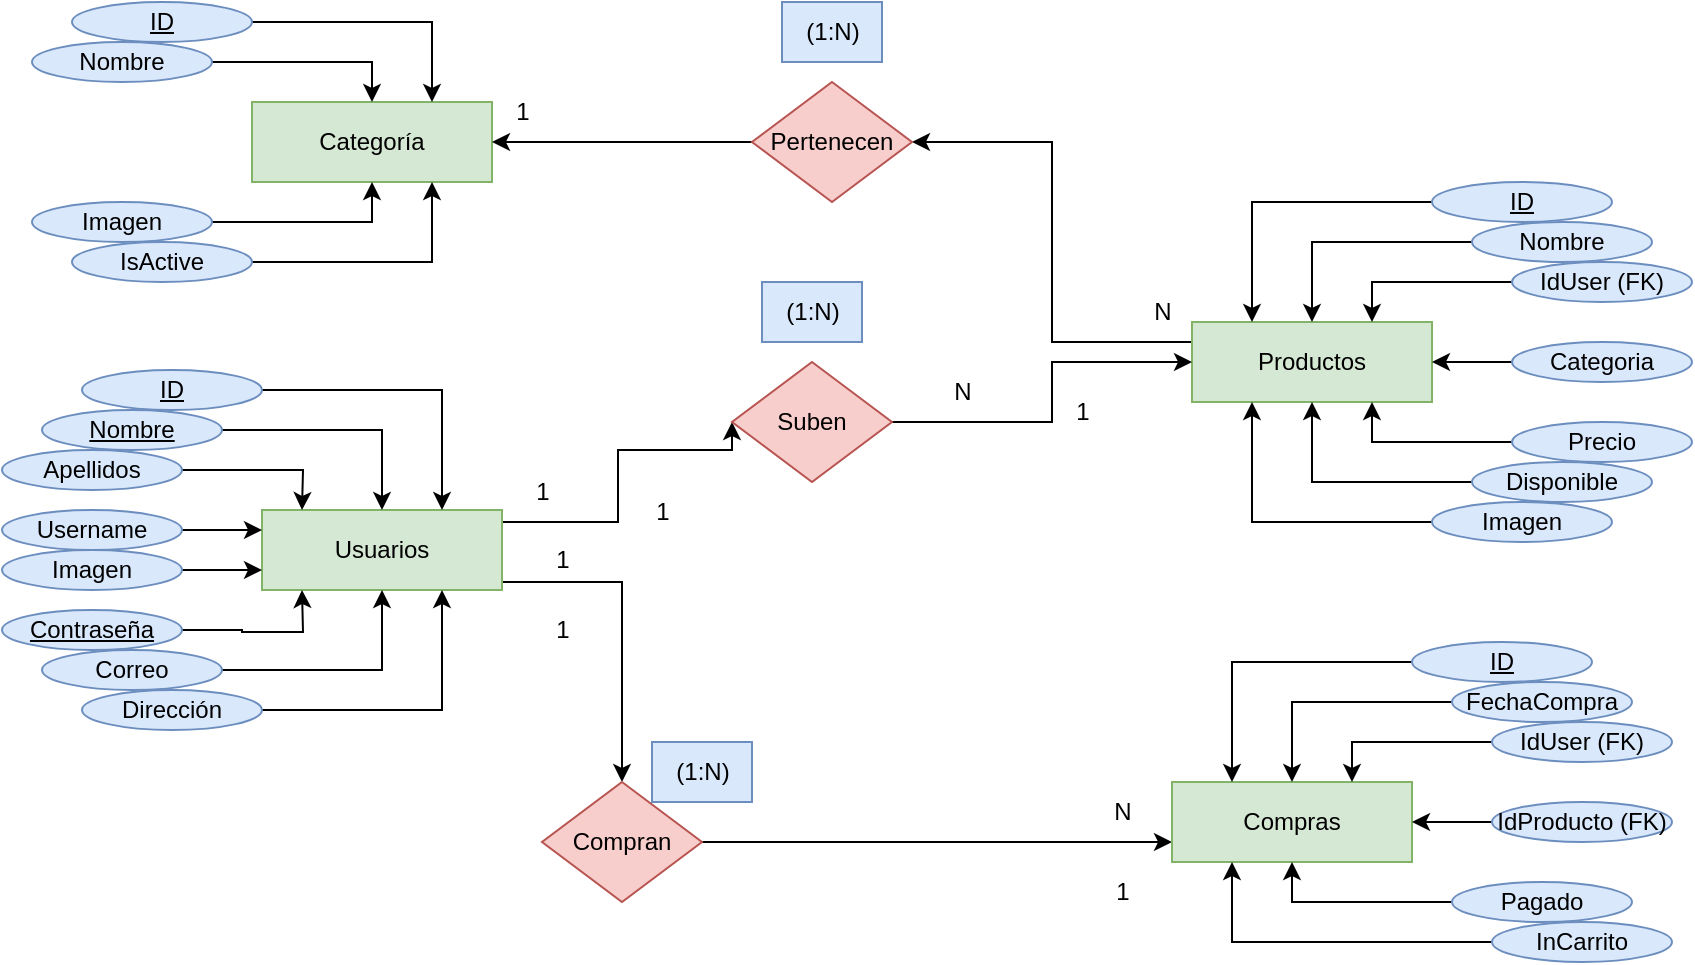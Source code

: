 <mxfile version="26.1.3">
  <diagram name="Página-1" id="AUZy9N6doEFzxFLyX9WA">
    <mxGraphModel dx="1799" dy="936" grid="1" gridSize="10" guides="1" tooltips="1" connect="1" arrows="1" fold="1" page="1" pageScale="1" pageWidth="1169" pageHeight="827" math="0" shadow="0">
      <root>
        <mxCell id="0" />
        <mxCell id="1" parent="0" />
        <mxCell id="dUcWwCWo96VUqdSj0CyP-47" style="edgeStyle=orthogonalEdgeStyle;rounded=0;orthogonalLoop=1;jettySize=auto;html=1;entryX=0;entryY=0.5;entryDx=0;entryDy=0;" edge="1" parent="1" source="BD7i1XrLmSHp17CCOzVs-1" target="BD7i1XrLmSHp17CCOzVs-3">
          <mxGeometry relative="1" as="geometry">
            <Array as="points">
              <mxPoint x="503" y="400" />
              <mxPoint x="503" y="364" />
            </Array>
          </mxGeometry>
        </mxCell>
        <mxCell id="dUcWwCWo96VUqdSj0CyP-62" style="edgeStyle=orthogonalEdgeStyle;rounded=0;orthogonalLoop=1;jettySize=auto;html=1;entryX=0.5;entryY=0;entryDx=0;entryDy=0;" edge="1" parent="1" source="BD7i1XrLmSHp17CCOzVs-1" target="BD7i1XrLmSHp17CCOzVs-6">
          <mxGeometry relative="1" as="geometry">
            <Array as="points">
              <mxPoint x="505" y="430" />
            </Array>
          </mxGeometry>
        </mxCell>
        <mxCell id="BD7i1XrLmSHp17CCOzVs-1" value="Usuarios" style="rounded=0;whiteSpace=wrap;html=1;fillColor=#d5e8d4;strokeColor=#82b366;" parent="1" vertex="1">
          <mxGeometry x="325" y="394" width="120" height="40" as="geometry" />
        </mxCell>
        <mxCell id="dUcWwCWo96VUqdSj0CyP-43" style="edgeStyle=orthogonalEdgeStyle;rounded=0;orthogonalLoop=1;jettySize=auto;html=1;entryX=1;entryY=0.5;entryDx=0;entryDy=0;" edge="1" parent="1" source="BD7i1XrLmSHp17CCOzVs-2" target="dUcWwCWo96VUqdSj0CyP-42">
          <mxGeometry relative="1" as="geometry">
            <Array as="points">
              <mxPoint x="720" y="310" />
              <mxPoint x="720" y="210" />
            </Array>
          </mxGeometry>
        </mxCell>
        <mxCell id="BD7i1XrLmSHp17CCOzVs-2" value="Productos" style="rounded=0;whiteSpace=wrap;html=1;fillColor=#d5e8d4;strokeColor=#82b366;" parent="1" vertex="1">
          <mxGeometry x="790" y="300" width="120" height="40" as="geometry" />
        </mxCell>
        <mxCell id="dUcWwCWo96VUqdSj0CyP-48" style="edgeStyle=orthogonalEdgeStyle;rounded=0;orthogonalLoop=1;jettySize=auto;html=1;" edge="1" parent="1" source="BD7i1XrLmSHp17CCOzVs-3">
          <mxGeometry relative="1" as="geometry">
            <mxPoint x="790" y="320" as="targetPoint" />
            <Array as="points">
              <mxPoint x="720" y="350" />
              <mxPoint x="720" y="320" />
              <mxPoint x="790" y="320" />
            </Array>
          </mxGeometry>
        </mxCell>
        <mxCell id="BD7i1XrLmSHp17CCOzVs-3" value="Suben" style="rhombus;whiteSpace=wrap;html=1;fillColor=#f8cecc;strokeColor=#b85450;" parent="1" vertex="1">
          <mxGeometry x="560" y="320" width="80" height="60" as="geometry" />
        </mxCell>
        <mxCell id="dUcWwCWo96VUqdSj0CyP-63" style="edgeStyle=orthogonalEdgeStyle;rounded=0;orthogonalLoop=1;jettySize=auto;html=1;entryX=0;entryY=0.75;entryDx=0;entryDy=0;" edge="1" parent="1" source="BD7i1XrLmSHp17CCOzVs-6" target="dUcWwCWo96VUqdSj0CyP-20">
          <mxGeometry relative="1" as="geometry" />
        </mxCell>
        <mxCell id="BD7i1XrLmSHp17CCOzVs-6" value="Compran" style="rhombus;whiteSpace=wrap;html=1;fillColor=#f8cecc;strokeColor=#b85450;" parent="1" vertex="1">
          <mxGeometry x="465" y="530" width="80" height="60" as="geometry" />
        </mxCell>
        <mxCell id="BD7i1XrLmSHp17CCOzVs-11" value="" style="edgeStyle=orthogonalEdgeStyle;rounded=0;orthogonalLoop=1;jettySize=auto;html=1;entryX=0.75;entryY=0;entryDx=0;entryDy=0;" parent="1" source="BD7i1XrLmSHp17CCOzVs-10" target="BD7i1XrLmSHp17CCOzVs-1" edge="1">
          <mxGeometry relative="1" as="geometry">
            <Array as="points">
              <mxPoint x="415" y="334" />
            </Array>
          </mxGeometry>
        </mxCell>
        <mxCell id="BD7i1XrLmSHp17CCOzVs-10" value="&lt;u&gt;ID&lt;/u&gt;" style="ellipse;whiteSpace=wrap;html=1;fillColor=#dae8fc;strokeColor=#6c8ebf;" parent="1" vertex="1">
          <mxGeometry x="235" y="324" width="90" height="20" as="geometry" />
        </mxCell>
        <mxCell id="BD7i1XrLmSHp17CCOzVs-13" style="edgeStyle=orthogonalEdgeStyle;rounded=0;orthogonalLoop=1;jettySize=auto;html=1;entryX=0.5;entryY=0;entryDx=0;entryDy=0;" parent="1" source="BD7i1XrLmSHp17CCOzVs-12" target="BD7i1XrLmSHp17CCOzVs-1" edge="1">
          <mxGeometry relative="1" as="geometry" />
        </mxCell>
        <mxCell id="BD7i1XrLmSHp17CCOzVs-12" value="&lt;u&gt;Nombre&lt;/u&gt;" style="ellipse;whiteSpace=wrap;html=1;fillColor=#dae8fc;strokeColor=#6c8ebf;" parent="1" vertex="1">
          <mxGeometry x="215" y="344" width="90" height="20" as="geometry" />
        </mxCell>
        <mxCell id="BD7i1XrLmSHp17CCOzVs-24" style="edgeStyle=orthogonalEdgeStyle;rounded=0;orthogonalLoop=1;jettySize=auto;html=1;entryX=0.25;entryY=0;entryDx=0;entryDy=0;" parent="1" source="BD7i1XrLmSHp17CCOzVs-14" edge="1">
          <mxGeometry relative="1" as="geometry">
            <mxPoint x="345.0" y="394" as="targetPoint" />
          </mxGeometry>
        </mxCell>
        <mxCell id="BD7i1XrLmSHp17CCOzVs-14" value="Apellidos" style="ellipse;whiteSpace=wrap;html=1;fillColor=#dae8fc;strokeColor=#6c8ebf;" parent="1" vertex="1">
          <mxGeometry x="195" y="364" width="90" height="20" as="geometry" />
        </mxCell>
        <mxCell id="BD7i1XrLmSHp17CCOzVs-17" value="" style="edgeStyle=orthogonalEdgeStyle;rounded=0;orthogonalLoop=1;jettySize=auto;html=1;entryX=0.25;entryY=1;entryDx=0;entryDy=0;" parent="1" source="BD7i1XrLmSHp17CCOzVs-16" edge="1">
          <mxGeometry relative="1" as="geometry">
            <mxPoint x="345.0" y="434" as="targetPoint" />
          </mxGeometry>
        </mxCell>
        <mxCell id="BD7i1XrLmSHp17CCOzVs-16" value="&lt;u&gt;Contraseña&lt;/u&gt;" style="ellipse;whiteSpace=wrap;html=1;fillColor=#dae8fc;strokeColor=#6c8ebf;" parent="1" vertex="1">
          <mxGeometry x="195" y="444" width="90" height="20" as="geometry" />
        </mxCell>
        <mxCell id="BD7i1XrLmSHp17CCOzVs-23" style="edgeStyle=orthogonalEdgeStyle;rounded=0;orthogonalLoop=1;jettySize=auto;html=1;entryX=0.5;entryY=1;entryDx=0;entryDy=0;" parent="1" source="BD7i1XrLmSHp17CCOzVs-18" target="BD7i1XrLmSHp17CCOzVs-1" edge="1">
          <mxGeometry relative="1" as="geometry" />
        </mxCell>
        <mxCell id="BD7i1XrLmSHp17CCOzVs-18" value="Correo" style="ellipse;whiteSpace=wrap;html=1;fillColor=#dae8fc;strokeColor=#6c8ebf;" parent="1" vertex="1">
          <mxGeometry x="215" y="464" width="90" height="20" as="geometry" />
        </mxCell>
        <mxCell id="BD7i1XrLmSHp17CCOzVs-22" style="edgeStyle=orthogonalEdgeStyle;rounded=0;orthogonalLoop=1;jettySize=auto;html=1;entryX=0.75;entryY=1;entryDx=0;entryDy=0;" parent="1" source="BD7i1XrLmSHp17CCOzVs-21" target="BD7i1XrLmSHp17CCOzVs-1" edge="1">
          <mxGeometry relative="1" as="geometry">
            <Array as="points">
              <mxPoint x="415" y="494" />
            </Array>
          </mxGeometry>
        </mxCell>
        <mxCell id="BD7i1XrLmSHp17CCOzVs-21" value="Dirección" style="ellipse;whiteSpace=wrap;html=1;fillColor=#dae8fc;strokeColor=#6c8ebf;" parent="1" vertex="1">
          <mxGeometry x="235" y="484" width="90" height="20" as="geometry" />
        </mxCell>
        <mxCell id="BD7i1XrLmSHp17CCOzVs-27" value="" style="edgeStyle=orthogonalEdgeStyle;rounded=0;orthogonalLoop=1;jettySize=auto;html=1;entryX=0;entryY=0.25;entryDx=0;entryDy=0;" parent="1" source="BD7i1XrLmSHp17CCOzVs-25" target="BD7i1XrLmSHp17CCOzVs-1" edge="1">
          <mxGeometry relative="1" as="geometry">
            <mxPoint x="315.0" y="404" as="targetPoint" />
            <Array as="points" />
          </mxGeometry>
        </mxCell>
        <mxCell id="BD7i1XrLmSHp17CCOzVs-25" value="Username" style="ellipse;whiteSpace=wrap;html=1;fillColor=#dae8fc;strokeColor=#6c8ebf;" parent="1" vertex="1">
          <mxGeometry x="195" y="394" width="90" height="20" as="geometry" />
        </mxCell>
        <mxCell id="BD7i1XrLmSHp17CCOzVs-28" value="" style="edgeStyle=orthogonalEdgeStyle;rounded=0;orthogonalLoop=1;jettySize=auto;html=1;entryX=0;entryY=0.75;entryDx=0;entryDy=0;" parent="1" source="BD7i1XrLmSHp17CCOzVs-26" target="BD7i1XrLmSHp17CCOzVs-1" edge="1">
          <mxGeometry relative="1" as="geometry">
            <mxPoint x="315.0" y="424" as="targetPoint" />
            <Array as="points" />
          </mxGeometry>
        </mxCell>
        <mxCell id="BD7i1XrLmSHp17CCOzVs-26" value="Imagen" style="ellipse;whiteSpace=wrap;html=1;fillColor=#dae8fc;strokeColor=#6c8ebf;" parent="1" vertex="1">
          <mxGeometry x="195" y="414" width="90" height="20" as="geometry" />
        </mxCell>
        <mxCell id="BD7i1XrLmSHp17CCOzVs-39" style="edgeStyle=orthogonalEdgeStyle;rounded=0;orthogonalLoop=1;jettySize=auto;html=1;entryX=0.25;entryY=0;entryDx=0;entryDy=0;" parent="1" source="BD7i1XrLmSHp17CCOzVs-29" target="BD7i1XrLmSHp17CCOzVs-2" edge="1">
          <mxGeometry relative="1" as="geometry">
            <Array as="points">
              <mxPoint x="820" y="240" />
            </Array>
          </mxGeometry>
        </mxCell>
        <mxCell id="BD7i1XrLmSHp17CCOzVs-29" value="&lt;u&gt;ID&lt;/u&gt;" style="ellipse;whiteSpace=wrap;html=1;fillColor=#dae8fc;strokeColor=#6c8ebf;flipH=0;flipV=0;" parent="1" vertex="1">
          <mxGeometry x="910" y="230" width="90" height="20" as="geometry" />
        </mxCell>
        <mxCell id="BD7i1XrLmSHp17CCOzVs-40" style="edgeStyle=orthogonalEdgeStyle;rounded=0;orthogonalLoop=1;jettySize=auto;html=1;entryX=0.5;entryY=0;entryDx=0;entryDy=0;" parent="1" source="BD7i1XrLmSHp17CCOzVs-30" target="BD7i1XrLmSHp17CCOzVs-2" edge="1">
          <mxGeometry relative="1" as="geometry" />
        </mxCell>
        <mxCell id="BD7i1XrLmSHp17CCOzVs-30" value="Nombre" style="ellipse;whiteSpace=wrap;html=1;fillColor=#dae8fc;strokeColor=#6c8ebf;flipH=0;flipV=0;" parent="1" vertex="1">
          <mxGeometry x="930" y="250" width="90" height="20" as="geometry" />
        </mxCell>
        <mxCell id="BD7i1XrLmSHp17CCOzVs-41" style="edgeStyle=orthogonalEdgeStyle;rounded=0;orthogonalLoop=1;jettySize=auto;html=1;entryX=0.75;entryY=0;entryDx=0;entryDy=0;" parent="1" source="BD7i1XrLmSHp17CCOzVs-31" target="BD7i1XrLmSHp17CCOzVs-2" edge="1">
          <mxGeometry relative="1" as="geometry" />
        </mxCell>
        <mxCell id="BD7i1XrLmSHp17CCOzVs-31" value="IdUser (FK)" style="ellipse;whiteSpace=wrap;html=1;fillColor=#dae8fc;strokeColor=#6c8ebf;flipH=0;flipV=0;" parent="1" vertex="1">
          <mxGeometry x="950" y="270" width="90" height="20" as="geometry" />
        </mxCell>
        <mxCell id="BD7i1XrLmSHp17CCOzVs-42" style="edgeStyle=orthogonalEdgeStyle;rounded=0;orthogonalLoop=1;jettySize=auto;html=1;" parent="1" source="BD7i1XrLmSHp17CCOzVs-32" edge="1">
          <mxGeometry relative="1" as="geometry">
            <mxPoint x="850" y="340" as="targetPoint" />
            <Array as="points">
              <mxPoint x="850" y="380" />
              <mxPoint x="850" y="340" />
            </Array>
          </mxGeometry>
        </mxCell>
        <mxCell id="BD7i1XrLmSHp17CCOzVs-32" value="Disponible" style="ellipse;whiteSpace=wrap;html=1;fillColor=#dae8fc;strokeColor=#6c8ebf;flipH=0;flipV=0;" parent="1" vertex="1">
          <mxGeometry x="930" y="370" width="90" height="20" as="geometry" />
        </mxCell>
        <mxCell id="BD7i1XrLmSHp17CCOzVs-43" style="edgeStyle=orthogonalEdgeStyle;rounded=0;orthogonalLoop=1;jettySize=auto;html=1;entryX=0.25;entryY=1;entryDx=0;entryDy=0;" parent="1" source="BD7i1XrLmSHp17CCOzVs-33" target="BD7i1XrLmSHp17CCOzVs-2" edge="1">
          <mxGeometry relative="1" as="geometry">
            <Array as="points">
              <mxPoint x="820" y="400" />
            </Array>
          </mxGeometry>
        </mxCell>
        <mxCell id="BD7i1XrLmSHp17CCOzVs-33" value="Imagen" style="ellipse;whiteSpace=wrap;html=1;fillColor=#dae8fc;strokeColor=#6c8ebf;flipH=0;flipV=0;" parent="1" vertex="1">
          <mxGeometry x="910" y="390" width="90" height="20" as="geometry" />
        </mxCell>
        <mxCell id="BD7i1XrLmSHp17CCOzVs-37" style="edgeStyle=orthogonalEdgeStyle;rounded=0;orthogonalLoop=1;jettySize=auto;html=1;entryX=1;entryY=0.25;entryDx=0;entryDy=0;" parent="1" source="BD7i1XrLmSHp17CCOzVs-35" edge="1">
          <mxGeometry relative="1" as="geometry">
            <mxPoint x="910.0" y="320" as="targetPoint" />
          </mxGeometry>
        </mxCell>
        <mxCell id="BD7i1XrLmSHp17CCOzVs-35" value="Categoria" style="ellipse;whiteSpace=wrap;html=1;fillColor=#dae8fc;strokeColor=#6c8ebf;flipH=0;flipV=0;" parent="1" vertex="1">
          <mxGeometry x="950" y="310" width="90" height="20" as="geometry" />
        </mxCell>
        <mxCell id="BD7i1XrLmSHp17CCOzVs-38" style="edgeStyle=orthogonalEdgeStyle;rounded=0;orthogonalLoop=1;jettySize=auto;html=1;entryX=0.75;entryY=1;entryDx=0;entryDy=0;" parent="1" source="BD7i1XrLmSHp17CCOzVs-36" target="BD7i1XrLmSHp17CCOzVs-2" edge="1">
          <mxGeometry relative="1" as="geometry" />
        </mxCell>
        <mxCell id="BD7i1XrLmSHp17CCOzVs-36" value="Precio" style="ellipse;whiteSpace=wrap;html=1;fillColor=#dae8fc;strokeColor=#6c8ebf;flipH=0;flipV=0;" parent="1" vertex="1">
          <mxGeometry x="950" y="350" width="90" height="20" as="geometry" />
        </mxCell>
        <mxCell id="dUcWwCWo96VUqdSj0CyP-1" value="Categoría" style="rounded=0;whiteSpace=wrap;html=1;fillColor=#d5e8d4;strokeColor=#82b366;" vertex="1" parent="1">
          <mxGeometry x="320" y="190" width="120" height="40" as="geometry" />
        </mxCell>
        <mxCell id="dUcWwCWo96VUqdSj0CyP-2" value="" style="edgeStyle=orthogonalEdgeStyle;rounded=0;orthogonalLoop=1;jettySize=auto;html=1;entryX=0.75;entryY=0;entryDx=0;entryDy=0;exitX=1;exitY=0.5;exitDx=0;exitDy=0;" edge="1" parent="1" source="dUcWwCWo96VUqdSj0CyP-3" target="dUcWwCWo96VUqdSj0CyP-1">
          <mxGeometry relative="1" as="geometry">
            <Array as="points">
              <mxPoint x="410" y="150" />
            </Array>
          </mxGeometry>
        </mxCell>
        <mxCell id="dUcWwCWo96VUqdSj0CyP-3" value="&lt;u&gt;ID&lt;/u&gt;" style="ellipse;whiteSpace=wrap;html=1;fillColor=#dae8fc;strokeColor=#6c8ebf;" vertex="1" parent="1">
          <mxGeometry x="230" y="140" width="90" height="20" as="geometry" />
        </mxCell>
        <mxCell id="dUcWwCWo96VUqdSj0CyP-4" style="edgeStyle=orthogonalEdgeStyle;rounded=0;orthogonalLoop=1;jettySize=auto;html=1;entryX=0.5;entryY=0;entryDx=0;entryDy=0;" edge="1" parent="1" source="dUcWwCWo96VUqdSj0CyP-5" target="dUcWwCWo96VUqdSj0CyP-1">
          <mxGeometry relative="1" as="geometry" />
        </mxCell>
        <mxCell id="dUcWwCWo96VUqdSj0CyP-5" value="Nombre" style="ellipse;whiteSpace=wrap;html=1;fillColor=#dae8fc;strokeColor=#6c8ebf;" vertex="1" parent="1">
          <mxGeometry x="210" y="160" width="90" height="20" as="geometry" />
        </mxCell>
        <mxCell id="dUcWwCWo96VUqdSj0CyP-8" value="" style="edgeStyle=orthogonalEdgeStyle;rounded=0;orthogonalLoop=1;jettySize=auto;html=1;entryX=0.75;entryY=1;entryDx=0;entryDy=0;" edge="1" parent="1" source="dUcWwCWo96VUqdSj0CyP-9" target="dUcWwCWo96VUqdSj0CyP-1">
          <mxGeometry relative="1" as="geometry">
            <mxPoint x="340.0" y="230" as="targetPoint" />
            <Array as="points">
              <mxPoint x="410" y="270" />
            </Array>
          </mxGeometry>
        </mxCell>
        <mxCell id="dUcWwCWo96VUqdSj0CyP-9" value="IsActive" style="ellipse;whiteSpace=wrap;html=1;fillColor=#dae8fc;strokeColor=#6c8ebf;" vertex="1" parent="1">
          <mxGeometry x="230" y="260" width="90" height="20" as="geometry" />
        </mxCell>
        <mxCell id="dUcWwCWo96VUqdSj0CyP-14" value="" style="edgeStyle=orthogonalEdgeStyle;rounded=0;orthogonalLoop=1;jettySize=auto;html=1;entryX=0.5;entryY=1;entryDx=0;entryDy=0;" edge="1" parent="1" source="dUcWwCWo96VUqdSj0CyP-15" target="dUcWwCWo96VUqdSj0CyP-1">
          <mxGeometry relative="1" as="geometry">
            <mxPoint x="310.0" y="200" as="targetPoint" />
            <Array as="points" />
          </mxGeometry>
        </mxCell>
        <mxCell id="dUcWwCWo96VUqdSj0CyP-15" value="Imagen" style="ellipse;whiteSpace=wrap;html=1;fillColor=#dae8fc;strokeColor=#6c8ebf;" vertex="1" parent="1">
          <mxGeometry x="210" y="240" width="90" height="20" as="geometry" />
        </mxCell>
        <mxCell id="dUcWwCWo96VUqdSj0CyP-20" value="Compras" style="rounded=0;whiteSpace=wrap;html=1;fillColor=#d5e8d4;strokeColor=#82b366;" vertex="1" parent="1">
          <mxGeometry x="780" y="530" width="120" height="40" as="geometry" />
        </mxCell>
        <mxCell id="dUcWwCWo96VUqdSj0CyP-21" style="edgeStyle=orthogonalEdgeStyle;rounded=0;orthogonalLoop=1;jettySize=auto;html=1;entryX=0.25;entryY=0;entryDx=0;entryDy=0;" edge="1" parent="1" source="dUcWwCWo96VUqdSj0CyP-22" target="dUcWwCWo96VUqdSj0CyP-20">
          <mxGeometry relative="1" as="geometry">
            <Array as="points">
              <mxPoint x="810" y="470" />
            </Array>
          </mxGeometry>
        </mxCell>
        <mxCell id="dUcWwCWo96VUqdSj0CyP-22" value="&lt;u&gt;ID&lt;/u&gt;" style="ellipse;whiteSpace=wrap;html=1;fillColor=#dae8fc;strokeColor=#6c8ebf;flipH=0;flipV=0;" vertex="1" parent="1">
          <mxGeometry x="900" y="460" width="90" height="20" as="geometry" />
        </mxCell>
        <mxCell id="dUcWwCWo96VUqdSj0CyP-23" style="edgeStyle=orthogonalEdgeStyle;rounded=0;orthogonalLoop=1;jettySize=auto;html=1;entryX=0.5;entryY=0;entryDx=0;entryDy=0;" edge="1" parent="1" source="dUcWwCWo96VUqdSj0CyP-24" target="dUcWwCWo96VUqdSj0CyP-20">
          <mxGeometry relative="1" as="geometry" />
        </mxCell>
        <mxCell id="dUcWwCWo96VUqdSj0CyP-24" value="FechaCompra" style="ellipse;whiteSpace=wrap;html=1;fillColor=#dae8fc;strokeColor=#6c8ebf;flipH=0;flipV=0;" vertex="1" parent="1">
          <mxGeometry x="920" y="480" width="90" height="20" as="geometry" />
        </mxCell>
        <mxCell id="dUcWwCWo96VUqdSj0CyP-25" style="edgeStyle=orthogonalEdgeStyle;rounded=0;orthogonalLoop=1;jettySize=auto;html=1;entryX=0.75;entryY=0;entryDx=0;entryDy=0;" edge="1" parent="1" source="dUcWwCWo96VUqdSj0CyP-26" target="dUcWwCWo96VUqdSj0CyP-20">
          <mxGeometry relative="1" as="geometry" />
        </mxCell>
        <mxCell id="dUcWwCWo96VUqdSj0CyP-26" value="IdUser (FK)" style="ellipse;whiteSpace=wrap;html=1;fillColor=#dae8fc;strokeColor=#6c8ebf;flipH=0;flipV=0;" vertex="1" parent="1">
          <mxGeometry x="940" y="500" width="90" height="20" as="geometry" />
        </mxCell>
        <mxCell id="dUcWwCWo96VUqdSj0CyP-36" value="" style="edgeStyle=orthogonalEdgeStyle;rounded=0;orthogonalLoop=1;jettySize=auto;html=1;" edge="1" parent="1" source="dUcWwCWo96VUqdSj0CyP-35" target="dUcWwCWo96VUqdSj0CyP-20">
          <mxGeometry relative="1" as="geometry" />
        </mxCell>
        <mxCell id="dUcWwCWo96VUqdSj0CyP-35" value="IdProducto (FK)" style="ellipse;whiteSpace=wrap;html=1;fillColor=#dae8fc;strokeColor=#6c8ebf;flipH=0;flipV=0;" vertex="1" parent="1">
          <mxGeometry x="940" y="540" width="90" height="20" as="geometry" />
        </mxCell>
        <mxCell id="dUcWwCWo96VUqdSj0CyP-40" style="edgeStyle=orthogonalEdgeStyle;rounded=0;orthogonalLoop=1;jettySize=auto;html=1;entryX=0.5;entryY=1;entryDx=0;entryDy=0;" edge="1" parent="1" source="dUcWwCWo96VUqdSj0CyP-37" target="dUcWwCWo96VUqdSj0CyP-20">
          <mxGeometry relative="1" as="geometry" />
        </mxCell>
        <mxCell id="dUcWwCWo96VUqdSj0CyP-37" value="Pagado" style="ellipse;whiteSpace=wrap;html=1;fillColor=#dae8fc;strokeColor=#6c8ebf;flipH=0;flipV=0;" vertex="1" parent="1">
          <mxGeometry x="920" y="580" width="90" height="20" as="geometry" />
        </mxCell>
        <mxCell id="dUcWwCWo96VUqdSj0CyP-39" style="edgeStyle=orthogonalEdgeStyle;rounded=0;orthogonalLoop=1;jettySize=auto;html=1;entryX=0.25;entryY=1;entryDx=0;entryDy=0;" edge="1" parent="1" source="dUcWwCWo96VUqdSj0CyP-38" target="dUcWwCWo96VUqdSj0CyP-20">
          <mxGeometry relative="1" as="geometry" />
        </mxCell>
        <mxCell id="dUcWwCWo96VUqdSj0CyP-38" value="InCarrito" style="ellipse;whiteSpace=wrap;html=1;fillColor=#dae8fc;strokeColor=#6c8ebf;flipH=0;flipV=0;" vertex="1" parent="1">
          <mxGeometry x="940" y="600" width="90" height="20" as="geometry" />
        </mxCell>
        <mxCell id="dUcWwCWo96VUqdSj0CyP-44" style="edgeStyle=orthogonalEdgeStyle;rounded=0;orthogonalLoop=1;jettySize=auto;html=1;entryX=1;entryY=0.5;entryDx=0;entryDy=0;" edge="1" parent="1" source="dUcWwCWo96VUqdSj0CyP-42" target="dUcWwCWo96VUqdSj0CyP-1">
          <mxGeometry relative="1" as="geometry" />
        </mxCell>
        <mxCell id="dUcWwCWo96VUqdSj0CyP-42" value="Pertenecen" style="rhombus;whiteSpace=wrap;html=1;fillColor=#f8cecc;strokeColor=#b85450;" vertex="1" parent="1">
          <mxGeometry x="570" y="180" width="80" height="60" as="geometry" />
        </mxCell>
        <mxCell id="dUcWwCWo96VUqdSj0CyP-45" value="N" style="text;html=1;align=center;verticalAlign=middle;resizable=0;points=[];autosize=1;strokeColor=none;fillColor=none;" vertex="1" parent="1">
          <mxGeometry x="760" y="280" width="30" height="30" as="geometry" />
        </mxCell>
        <mxCell id="dUcWwCWo96VUqdSj0CyP-46" value="1" style="text;html=1;align=center;verticalAlign=middle;resizable=0;points=[];autosize=1;strokeColor=none;fillColor=none;" vertex="1" parent="1">
          <mxGeometry x="440" y="180" width="30" height="30" as="geometry" />
        </mxCell>
        <mxCell id="dUcWwCWo96VUqdSj0CyP-50" value="N" style="text;html=1;align=center;verticalAlign=middle;resizable=0;points=[];autosize=1;strokeColor=none;fillColor=none;" vertex="1" parent="1">
          <mxGeometry x="660" y="320" width="30" height="30" as="geometry" />
        </mxCell>
        <mxCell id="dUcWwCWo96VUqdSj0CyP-51" value="1" style="text;html=1;align=center;verticalAlign=middle;resizable=0;points=[];autosize=1;strokeColor=none;fillColor=none;" vertex="1" parent="1">
          <mxGeometry x="720" y="330" width="30" height="30" as="geometry" />
        </mxCell>
        <mxCell id="dUcWwCWo96VUqdSj0CyP-52" value="1" style="text;html=1;align=center;verticalAlign=middle;resizable=0;points=[];autosize=1;strokeColor=none;fillColor=none;" vertex="1" parent="1">
          <mxGeometry x="450" y="370" width="30" height="30" as="geometry" />
        </mxCell>
        <mxCell id="dUcWwCWo96VUqdSj0CyP-55" value="1" style="text;html=1;align=center;verticalAlign=middle;resizable=0;points=[];autosize=1;strokeColor=none;fillColor=none;" vertex="1" parent="1">
          <mxGeometry x="510" y="380" width="30" height="30" as="geometry" />
        </mxCell>
        <mxCell id="dUcWwCWo96VUqdSj0CyP-64" value="1" style="text;html=1;align=center;verticalAlign=middle;resizable=0;points=[];autosize=1;strokeColor=none;fillColor=none;" vertex="1" parent="1">
          <mxGeometry x="460" y="404" width="30" height="30" as="geometry" />
        </mxCell>
        <mxCell id="dUcWwCWo96VUqdSj0CyP-65" value="N" style="text;html=1;align=center;verticalAlign=middle;resizable=0;points=[];autosize=1;strokeColor=none;fillColor=none;" vertex="1" parent="1">
          <mxGeometry x="740" y="530" width="30" height="30" as="geometry" />
        </mxCell>
        <mxCell id="dUcWwCWo96VUqdSj0CyP-66" value="1" style="text;html=1;align=center;verticalAlign=middle;resizable=0;points=[];autosize=1;strokeColor=none;fillColor=none;" vertex="1" parent="1">
          <mxGeometry x="740" y="570" width="30" height="30" as="geometry" />
        </mxCell>
        <mxCell id="dUcWwCWo96VUqdSj0CyP-67" value="1" style="text;html=1;align=center;verticalAlign=middle;resizable=0;points=[];autosize=1;strokeColor=none;fillColor=none;" vertex="1" parent="1">
          <mxGeometry x="460" y="439" width="30" height="30" as="geometry" />
        </mxCell>
        <mxCell id="dUcWwCWo96VUqdSj0CyP-68" value="(1:N)" style="text;html=1;align=center;verticalAlign=middle;resizable=0;points=[];autosize=1;strokeColor=#6c8ebf;fillColor=#dae8fc;" vertex="1" parent="1">
          <mxGeometry x="520" y="510" width="50" height="30" as="geometry" />
        </mxCell>
        <mxCell id="dUcWwCWo96VUqdSj0CyP-69" value="(1:N)" style="text;html=1;align=center;verticalAlign=middle;resizable=0;points=[];autosize=1;strokeColor=#6c8ebf;fillColor=#dae8fc;" vertex="1" parent="1">
          <mxGeometry x="575" y="280" width="50" height="30" as="geometry" />
        </mxCell>
        <mxCell id="dUcWwCWo96VUqdSj0CyP-70" value="(1:N)" style="text;html=1;align=center;verticalAlign=middle;resizable=0;points=[];autosize=1;strokeColor=#6c8ebf;fillColor=#dae8fc;" vertex="1" parent="1">
          <mxGeometry x="585" y="140" width="50" height="30" as="geometry" />
        </mxCell>
      </root>
    </mxGraphModel>
  </diagram>
</mxfile>
